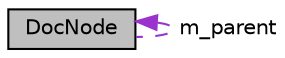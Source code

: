 digraph "DocNode"
{
 // INTERACTIVE_SVG=YES
  edge [fontname="Helvetica",fontsize="10",labelfontname="Helvetica",labelfontsize="10"];
  node [fontname="Helvetica",fontsize="10",shape=record];
  Node55 [label="DocNode",height=0.2,width=0.4,color="black", fillcolor="grey75", style="filled", fontcolor="black"];
  Node55 -> Node55 [dir="back",color="darkorchid3",fontsize="10",style="dashed",label=" m_parent" ,fontname="Helvetica"];
}
